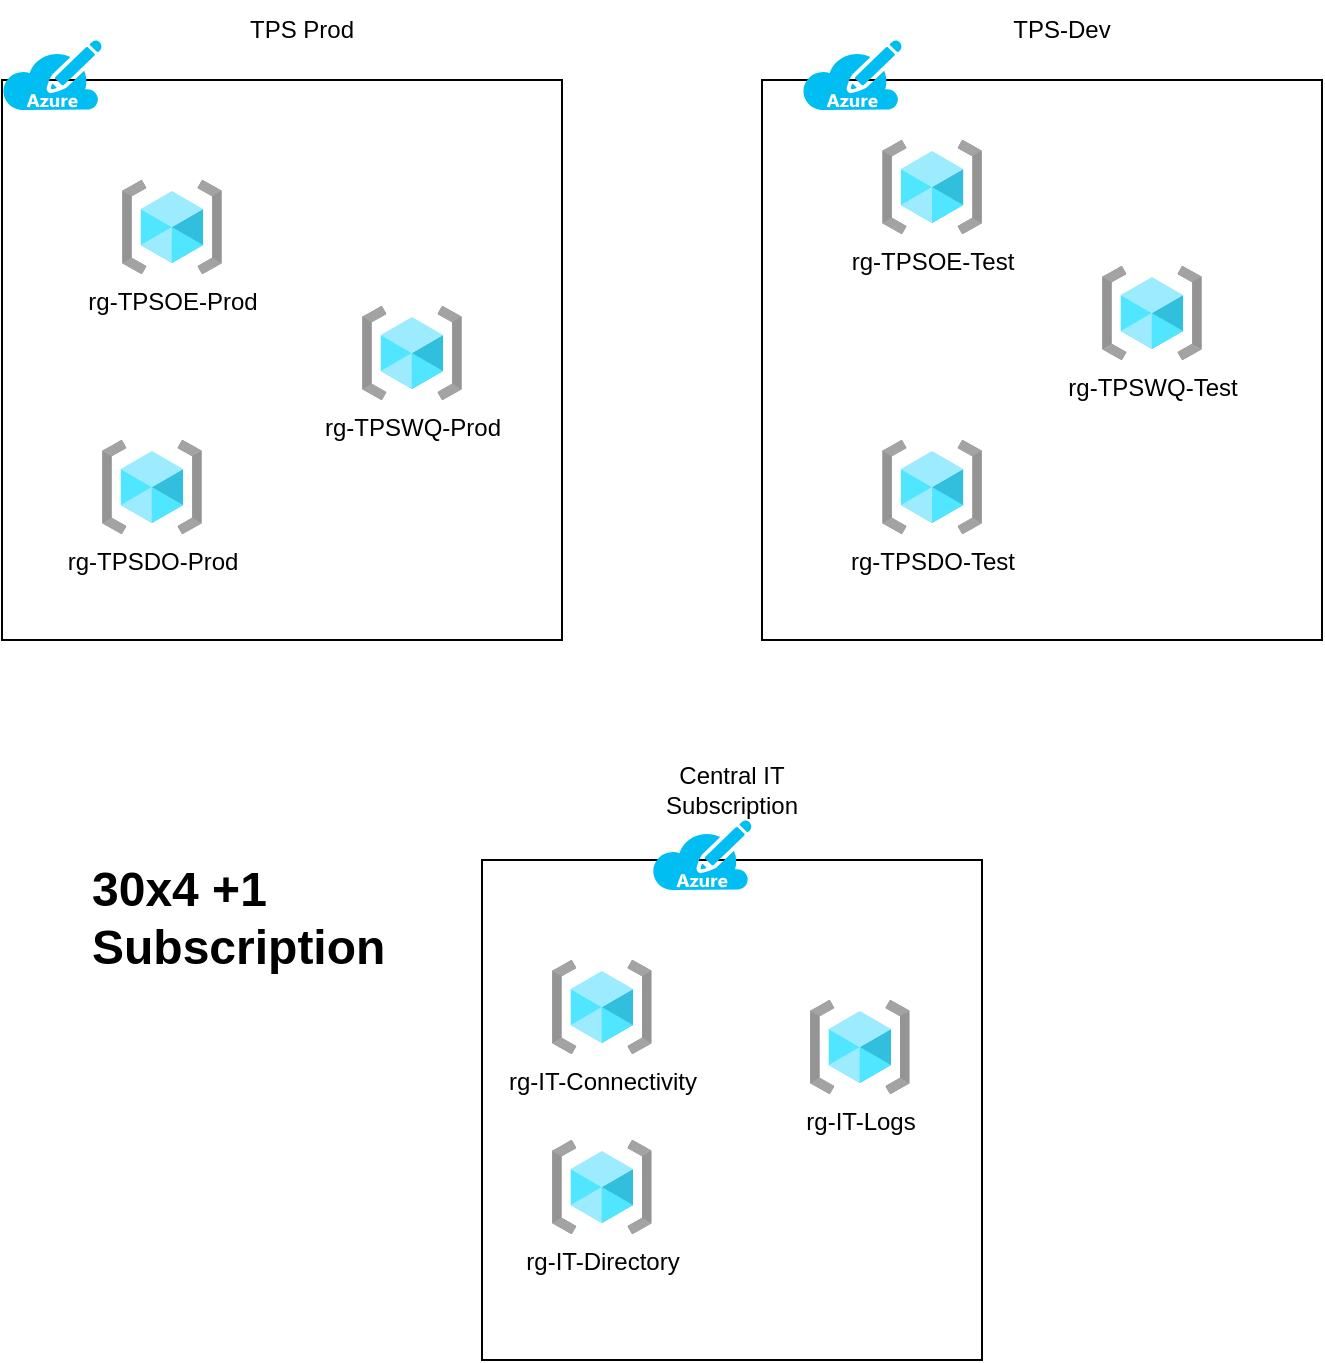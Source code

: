 <mxfile version="16.5.3" type="github">
  <diagram id="YSo_khHKykI0nX7mdWZm" name="Page-1">
    <mxGraphModel dx="1298" dy="735" grid="1" gridSize="10" guides="1" tooltips="1" connect="1" arrows="1" fold="1" page="1" pageScale="1" pageWidth="827" pageHeight="1169" math="0" shadow="0">
      <root>
        <mxCell id="0" />
        <mxCell id="1" parent="0" />
        <mxCell id="PmNJXo4OOjhUNE1FbyF8-1" value="" style="whiteSpace=wrap;html=1;aspect=fixed;" parent="1" vertex="1">
          <mxGeometry x="80" y="80" width="280" height="280" as="geometry" />
        </mxCell>
        <mxCell id="PmNJXo4OOjhUNE1FbyF8-3" value="rg-TPSOE-Prod" style="aspect=fixed;html=1;points=[];align=center;image;fontSize=12;image=img/lib/azure2/general/Resource_Groups.svg;" parent="1" vertex="1">
          <mxGeometry x="140" y="130" width="49.94" height="47" as="geometry" />
        </mxCell>
        <mxCell id="PmNJXo4OOjhUNE1FbyF8-17" value="rg-TPSWQ-Prod" style="aspect=fixed;html=1;points=[];align=center;image;fontSize=12;image=img/lib/azure2/general/Resource_Groups.svg;" parent="1" vertex="1">
          <mxGeometry x="260" y="193" width="49.94" height="47" as="geometry" />
        </mxCell>
        <mxCell id="PmNJXo4OOjhUNE1FbyF8-21" value="TPS Prod" style="text;html=1;strokeColor=none;fillColor=none;align=center;verticalAlign=middle;whiteSpace=wrap;rounded=0;" parent="1" vertex="1">
          <mxGeometry x="200" y="40" width="60" height="30" as="geometry" />
        </mxCell>
        <mxCell id="ZxwpUjEWRn8DDJIIk_6S-1" value="" style="whiteSpace=wrap;html=1;aspect=fixed;" parent="1" vertex="1">
          <mxGeometry x="460" y="80" width="280" height="280" as="geometry" />
        </mxCell>
        <mxCell id="ZxwpUjEWRn8DDJIIk_6S-2" value="" style="verticalLabelPosition=bottom;html=1;verticalAlign=top;align=center;strokeColor=none;fillColor=#00BEF2;shape=mxgraph.azure.azure_subscription;" parent="1" vertex="1">
          <mxGeometry x="480" y="60" width="50" height="35" as="geometry" />
        </mxCell>
        <mxCell id="ZxwpUjEWRn8DDJIIk_6S-12" value="TPS-Dev" style="text;html=1;strokeColor=none;fillColor=none;align=center;verticalAlign=middle;whiteSpace=wrap;rounded=0;" parent="1" vertex="1">
          <mxGeometry x="580" y="40" width="60" height="30" as="geometry" />
        </mxCell>
        <mxCell id="ZxwpUjEWRn8DDJIIk_6S-13" value="" style="whiteSpace=wrap;html=1;aspect=fixed;" parent="1" vertex="1">
          <mxGeometry x="320" y="470" width="250" height="250" as="geometry" />
        </mxCell>
        <mxCell id="ZxwpUjEWRn8DDJIIk_6S-17" value="" style="verticalLabelPosition=bottom;html=1;verticalAlign=top;align=center;strokeColor=none;fillColor=#00BEF2;shape=mxgraph.azure.azure_subscription;" parent="1" vertex="1">
          <mxGeometry x="80" y="60" width="50" height="35" as="geometry" />
        </mxCell>
        <mxCell id="ZxwpUjEWRn8DDJIIk_6S-18" value="" style="verticalLabelPosition=bottom;html=1;verticalAlign=top;align=center;strokeColor=none;fillColor=#00BEF2;shape=mxgraph.azure.azure_subscription;" parent="1" vertex="1">
          <mxGeometry x="404.91" y="450" width="50" height="35" as="geometry" />
        </mxCell>
        <mxCell id="ZxwpUjEWRn8DDJIIk_6S-26" value="Central IT Subscription" style="text;html=1;strokeColor=none;fillColor=none;align=center;verticalAlign=middle;whiteSpace=wrap;rounded=0;" parent="1" vertex="1">
          <mxGeometry x="415" y="420" width="60" height="30" as="geometry" />
        </mxCell>
        <mxCell id="ZxwpUjEWRn8DDJIIk_6S-27" value="rg-IT-Connectivity" style="aspect=fixed;html=1;points=[];align=center;image;fontSize=12;image=img/lib/azure2/general/Resource_Groups.svg;" parent="1" vertex="1">
          <mxGeometry x="354.97" y="520" width="49.94" height="47" as="geometry" />
        </mxCell>
        <mxCell id="ZxwpUjEWRn8DDJIIk_6S-29" value="rg-IT-Directory" style="aspect=fixed;html=1;points=[];align=center;image;fontSize=12;image=img/lib/azure2/general/Resource_Groups.svg;" parent="1" vertex="1">
          <mxGeometry x="354.97" y="610" width="49.94" height="47" as="geometry" />
        </mxCell>
        <mxCell id="ZxwpUjEWRn8DDJIIk_6S-30" value="rg-IT-Logs" style="aspect=fixed;html=1;points=[];align=center;image;fontSize=12;image=img/lib/azure2/general/Resource_Groups.svg;" parent="1" vertex="1">
          <mxGeometry x="483.97" y="540" width="49.94" height="47" as="geometry" />
        </mxCell>
        <mxCell id="ZxwpUjEWRn8DDJIIk_6S-36" value="&lt;h1&gt;30x4 +1 Subscription&lt;/h1&gt;" style="text;html=1;strokeColor=none;fillColor=none;spacing=5;spacingTop=-20;whiteSpace=wrap;overflow=hidden;rounded=0;" parent="1" vertex="1">
          <mxGeometry x="119.94" y="465" width="190" height="120" as="geometry" />
        </mxCell>
        <mxCell id="OZtmqeisZLEIKbZTwVF0-2" value="rg-TPSDO-Prod" style="aspect=fixed;html=1;points=[];align=center;image;fontSize=12;image=img/lib/azure2/general/Resource_Groups.svg;" vertex="1" parent="1">
          <mxGeometry x="130.0" y="260" width="49.94" height="47" as="geometry" />
        </mxCell>
        <mxCell id="OZtmqeisZLEIKbZTwVF0-6" value="rg-TPSOE-Test" style="aspect=fixed;html=1;points=[];align=center;image;fontSize=12;image=img/lib/azure2/general/Resource_Groups.svg;" vertex="1" parent="1">
          <mxGeometry x="520.06" y="110" width="49.94" height="47" as="geometry" />
        </mxCell>
        <mxCell id="OZtmqeisZLEIKbZTwVF0-7" value="rg-TPSWQ-Test" style="aspect=fixed;html=1;points=[];align=center;image;fontSize=12;image=img/lib/azure2/general/Resource_Groups.svg;" vertex="1" parent="1">
          <mxGeometry x="630" y="173" width="49.94" height="47" as="geometry" />
        </mxCell>
        <mxCell id="OZtmqeisZLEIKbZTwVF0-8" value="rg-TPSDO-Test" style="aspect=fixed;html=1;points=[];align=center;image;fontSize=12;image=img/lib/azure2/general/Resource_Groups.svg;" vertex="1" parent="1">
          <mxGeometry x="520.06" y="260" width="49.94" height="47" as="geometry" />
        </mxCell>
      </root>
    </mxGraphModel>
  </diagram>
</mxfile>
